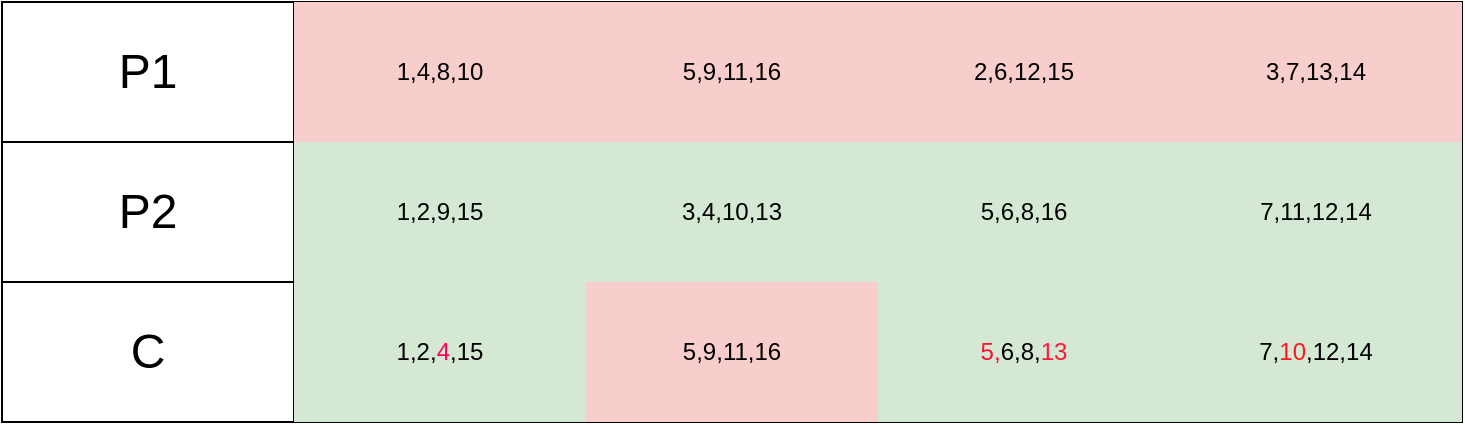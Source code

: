 <mxfile>
    <diagram id="YQoi9H0mSZYJGYXJblhW" name="Página-1">
        <mxGraphModel dx="1069" dy="800" grid="1" gridSize="10" guides="1" tooltips="1" connect="1" arrows="1" fold="1" page="1" pageScale="1" pageWidth="827" pageHeight="1169" math="0" shadow="0">
            <root>
                <mxCell id="0"/>
                <mxCell id="1" parent="0"/>
                <mxCell id="22" value="" style="shape=table;html=1;whiteSpace=wrap;startSize=0;container=1;collapsible=0;childLayout=tableLayout;" vertex="1" parent="1">
                    <mxGeometry x="49" y="130" width="730" height="210" as="geometry"/>
                </mxCell>
                <mxCell id="23" style="shape=tableRow;horizontal=0;startSize=0;swimlaneHead=0;swimlaneBody=0;top=0;left=0;bottom=0;right=0;collapsible=0;dropTarget=0;fillColor=none;points=[[0,0.5],[1,0.5]];portConstraint=eastwest;" vertex="1" parent="22">
                    <mxGeometry width="730" height="70" as="geometry"/>
                </mxCell>
                <mxCell id="24" value="&lt;font style=&quot;font-size: 24px&quot;&gt;P1&lt;/font&gt;" style="shape=partialRectangle;html=1;whiteSpace=wrap;connectable=0;fillColor=none;top=0;left=0;bottom=0;right=0;overflow=hidden;" vertex="1" parent="23">
                    <mxGeometry width="146" height="70" as="geometry">
                        <mxRectangle width="146" height="70" as="alternateBounds"/>
                    </mxGeometry>
                </mxCell>
                <mxCell id="25" value="1,4,8,10" style="shape=partialRectangle;html=1;whiteSpace=wrap;connectable=0;fillColor=#f8cecc;top=0;left=0;bottom=0;right=0;overflow=hidden;strokeColor=#b85450;" vertex="1" parent="23">
                    <mxGeometry x="146" width="146" height="70" as="geometry">
                        <mxRectangle width="146" height="70" as="alternateBounds"/>
                    </mxGeometry>
                </mxCell>
                <mxCell id="26" value="5,9,11,16" style="shape=partialRectangle;html=1;whiteSpace=wrap;connectable=0;fillColor=#f8cecc;top=0;left=0;bottom=0;right=0;overflow=hidden;strokeColor=#b85450;" vertex="1" parent="23">
                    <mxGeometry x="292" width="146" height="70" as="geometry">
                        <mxRectangle width="146" height="70" as="alternateBounds"/>
                    </mxGeometry>
                </mxCell>
                <mxCell id="27" value="2,6,12,15" style="shape=partialRectangle;html=1;whiteSpace=wrap;connectable=0;fillColor=#f8cecc;top=0;left=0;bottom=0;right=0;overflow=hidden;strokeColor=#b85450;" vertex="1" parent="23">
                    <mxGeometry x="438" width="146" height="70" as="geometry">
                        <mxRectangle width="146" height="70" as="alternateBounds"/>
                    </mxGeometry>
                </mxCell>
                <mxCell id="28" value="3,7,13,14" style="shape=partialRectangle;html=1;whiteSpace=wrap;connectable=0;fillColor=#f8cecc;top=0;left=0;bottom=0;right=0;overflow=hidden;strokeColor=#b85450;" vertex="1" parent="23">
                    <mxGeometry x="584" width="146" height="70" as="geometry">
                        <mxRectangle width="146" height="70" as="alternateBounds"/>
                    </mxGeometry>
                </mxCell>
                <mxCell id="29" style="shape=tableRow;horizontal=0;startSize=0;swimlaneHead=0;swimlaneBody=0;top=0;left=0;bottom=0;right=0;collapsible=0;dropTarget=0;fillColor=none;points=[[0,0.5],[1,0.5]];portConstraint=eastwest;" vertex="1" parent="22">
                    <mxGeometry y="70" width="730" height="70" as="geometry"/>
                </mxCell>
                <mxCell id="30" value="&lt;font style=&quot;font-size: 24px&quot;&gt;P2&lt;/font&gt;" style="shape=partialRectangle;html=1;whiteSpace=wrap;connectable=0;fillColor=none;top=0;left=0;bottom=0;right=0;overflow=hidden;" vertex="1" parent="29">
                    <mxGeometry width="146" height="70" as="geometry">
                        <mxRectangle width="146" height="70" as="alternateBounds"/>
                    </mxGeometry>
                </mxCell>
                <mxCell id="31" value="1,2,9,15" style="shape=partialRectangle;html=1;whiteSpace=wrap;connectable=0;fillColor=#d5e8d4;top=0;left=0;bottom=0;right=0;overflow=hidden;strokeColor=#82b366;" vertex="1" parent="29">
                    <mxGeometry x="146" width="146" height="70" as="geometry">
                        <mxRectangle width="146" height="70" as="alternateBounds"/>
                    </mxGeometry>
                </mxCell>
                <mxCell id="32" value="3,4,10,13" style="shape=partialRectangle;html=1;whiteSpace=wrap;connectable=0;fillColor=#d5e8d4;top=0;left=0;bottom=0;right=0;overflow=hidden;strokeColor=#82b366;" vertex="1" parent="29">
                    <mxGeometry x="292" width="146" height="70" as="geometry">
                        <mxRectangle width="146" height="70" as="alternateBounds"/>
                    </mxGeometry>
                </mxCell>
                <mxCell id="33" value="5,6,8,16" style="shape=partialRectangle;html=1;whiteSpace=wrap;connectable=0;fillColor=#d5e8d4;top=0;left=0;bottom=0;right=0;overflow=hidden;strokeColor=#82b366;" vertex="1" parent="29">
                    <mxGeometry x="438" width="146" height="70" as="geometry">
                        <mxRectangle width="146" height="70" as="alternateBounds"/>
                    </mxGeometry>
                </mxCell>
                <mxCell id="34" value="7,11,12,14" style="shape=partialRectangle;html=1;whiteSpace=wrap;connectable=0;fillColor=#d5e8d4;top=0;left=0;bottom=0;right=0;overflow=hidden;strokeColor=#82b366;" vertex="1" parent="29">
                    <mxGeometry x="584" width="146" height="70" as="geometry">
                        <mxRectangle width="146" height="70" as="alternateBounds"/>
                    </mxGeometry>
                </mxCell>
                <mxCell id="35" style="shape=tableRow;horizontal=0;startSize=0;swimlaneHead=0;swimlaneBody=0;top=0;left=0;bottom=0;right=0;collapsible=0;dropTarget=0;fillColor=none;points=[[0,0.5],[1,0.5]];portConstraint=eastwest;" vertex="1" parent="22">
                    <mxGeometry y="140" width="730" height="70" as="geometry"/>
                </mxCell>
                <mxCell id="36" value="&lt;span style=&quot;font-size: 24px&quot;&gt;C&lt;/span&gt;" style="shape=partialRectangle;html=1;whiteSpace=wrap;connectable=0;fillColor=none;top=0;left=0;bottom=0;right=0;overflow=hidden;" vertex="1" parent="35">
                    <mxGeometry width="146" height="70" as="geometry">
                        <mxRectangle width="146" height="70" as="alternateBounds"/>
                    </mxGeometry>
                </mxCell>
                <mxCell id="37" value="&lt;span style=&quot;color: rgb(0 , 0 , 0) ; font-family: &amp;#34;helvetica&amp;#34; ; font-size: 12px ; font-style: normal ; font-weight: 400 ; letter-spacing: normal ; text-align: center ; text-indent: 0px ; text-transform: none ; word-spacing: 0px ; display: inline ; float: none&quot;&gt;1,2,&lt;/span&gt;&lt;span style=&quot;font-family: &amp;#34;helvetica&amp;#34; ; font-size: 12px ; font-style: normal ; font-weight: 400 ; letter-spacing: normal ; text-align: center ; text-indent: 0px ; text-transform: none ; word-spacing: 0px ; display: inline ; float: none&quot;&gt;&lt;font color=&quot;#ff005e&quot;&gt;4&lt;/font&gt;&lt;/span&gt;&lt;span style=&quot;color: rgb(0 , 0 , 0) ; font-family: &amp;#34;helvetica&amp;#34; ; font-size: 12px ; font-style: normal ; font-weight: 400 ; letter-spacing: normal ; text-align: center ; text-indent: 0px ; text-transform: none ; word-spacing: 0px ; display: inline ; float: none&quot;&gt;,15&lt;/span&gt;" style="shape=partialRectangle;html=1;whiteSpace=wrap;connectable=0;fillColor=#d5e8d4;top=0;left=0;bottom=0;right=0;overflow=hidden;strokeColor=#82b366;" vertex="1" parent="35">
                    <mxGeometry x="146" width="146" height="70" as="geometry">
                        <mxRectangle width="146" height="70" as="alternateBounds"/>
                    </mxGeometry>
                </mxCell>
                <mxCell id="38" value="5,9,11,16" style="shape=partialRectangle;html=1;whiteSpace=wrap;connectable=0;fillColor=#f8cecc;top=0;left=0;bottom=0;right=0;overflow=hidden;strokeColor=#b85450;" vertex="1" parent="35">
                    <mxGeometry x="292" width="146" height="70" as="geometry">
                        <mxRectangle width="146" height="70" as="alternateBounds"/>
                    </mxGeometry>
                </mxCell>
                <mxCell id="39" value="&lt;font color=&quot;#ff0d35&quot;&gt;5,&lt;/font&gt;6,8,&lt;font color=&quot;#ff1940&quot;&gt;13&lt;/font&gt;" style="shape=partialRectangle;html=1;whiteSpace=wrap;connectable=0;fillColor=#d5e8d4;top=0;left=0;bottom=0;right=0;overflow=hidden;strokeColor=#82b366;" vertex="1" parent="35">
                    <mxGeometry x="438" width="146" height="70" as="geometry">
                        <mxRectangle width="146" height="70" as="alternateBounds"/>
                    </mxGeometry>
                </mxCell>
                <mxCell id="40" value="7,&lt;font color=&quot;#ff171f&quot;&gt;10&lt;/font&gt;,12,14" style="shape=partialRectangle;html=1;whiteSpace=wrap;connectable=0;fillColor=#d5e8d4;top=0;left=0;bottom=0;right=0;overflow=hidden;strokeColor=#82b366;" vertex="1" parent="35">
                    <mxGeometry x="584" width="146" height="70" as="geometry">
                        <mxRectangle width="146" height="70" as="alternateBounds"/>
                    </mxGeometry>
                </mxCell>
            </root>
        </mxGraphModel>
    </diagram>
</mxfile>